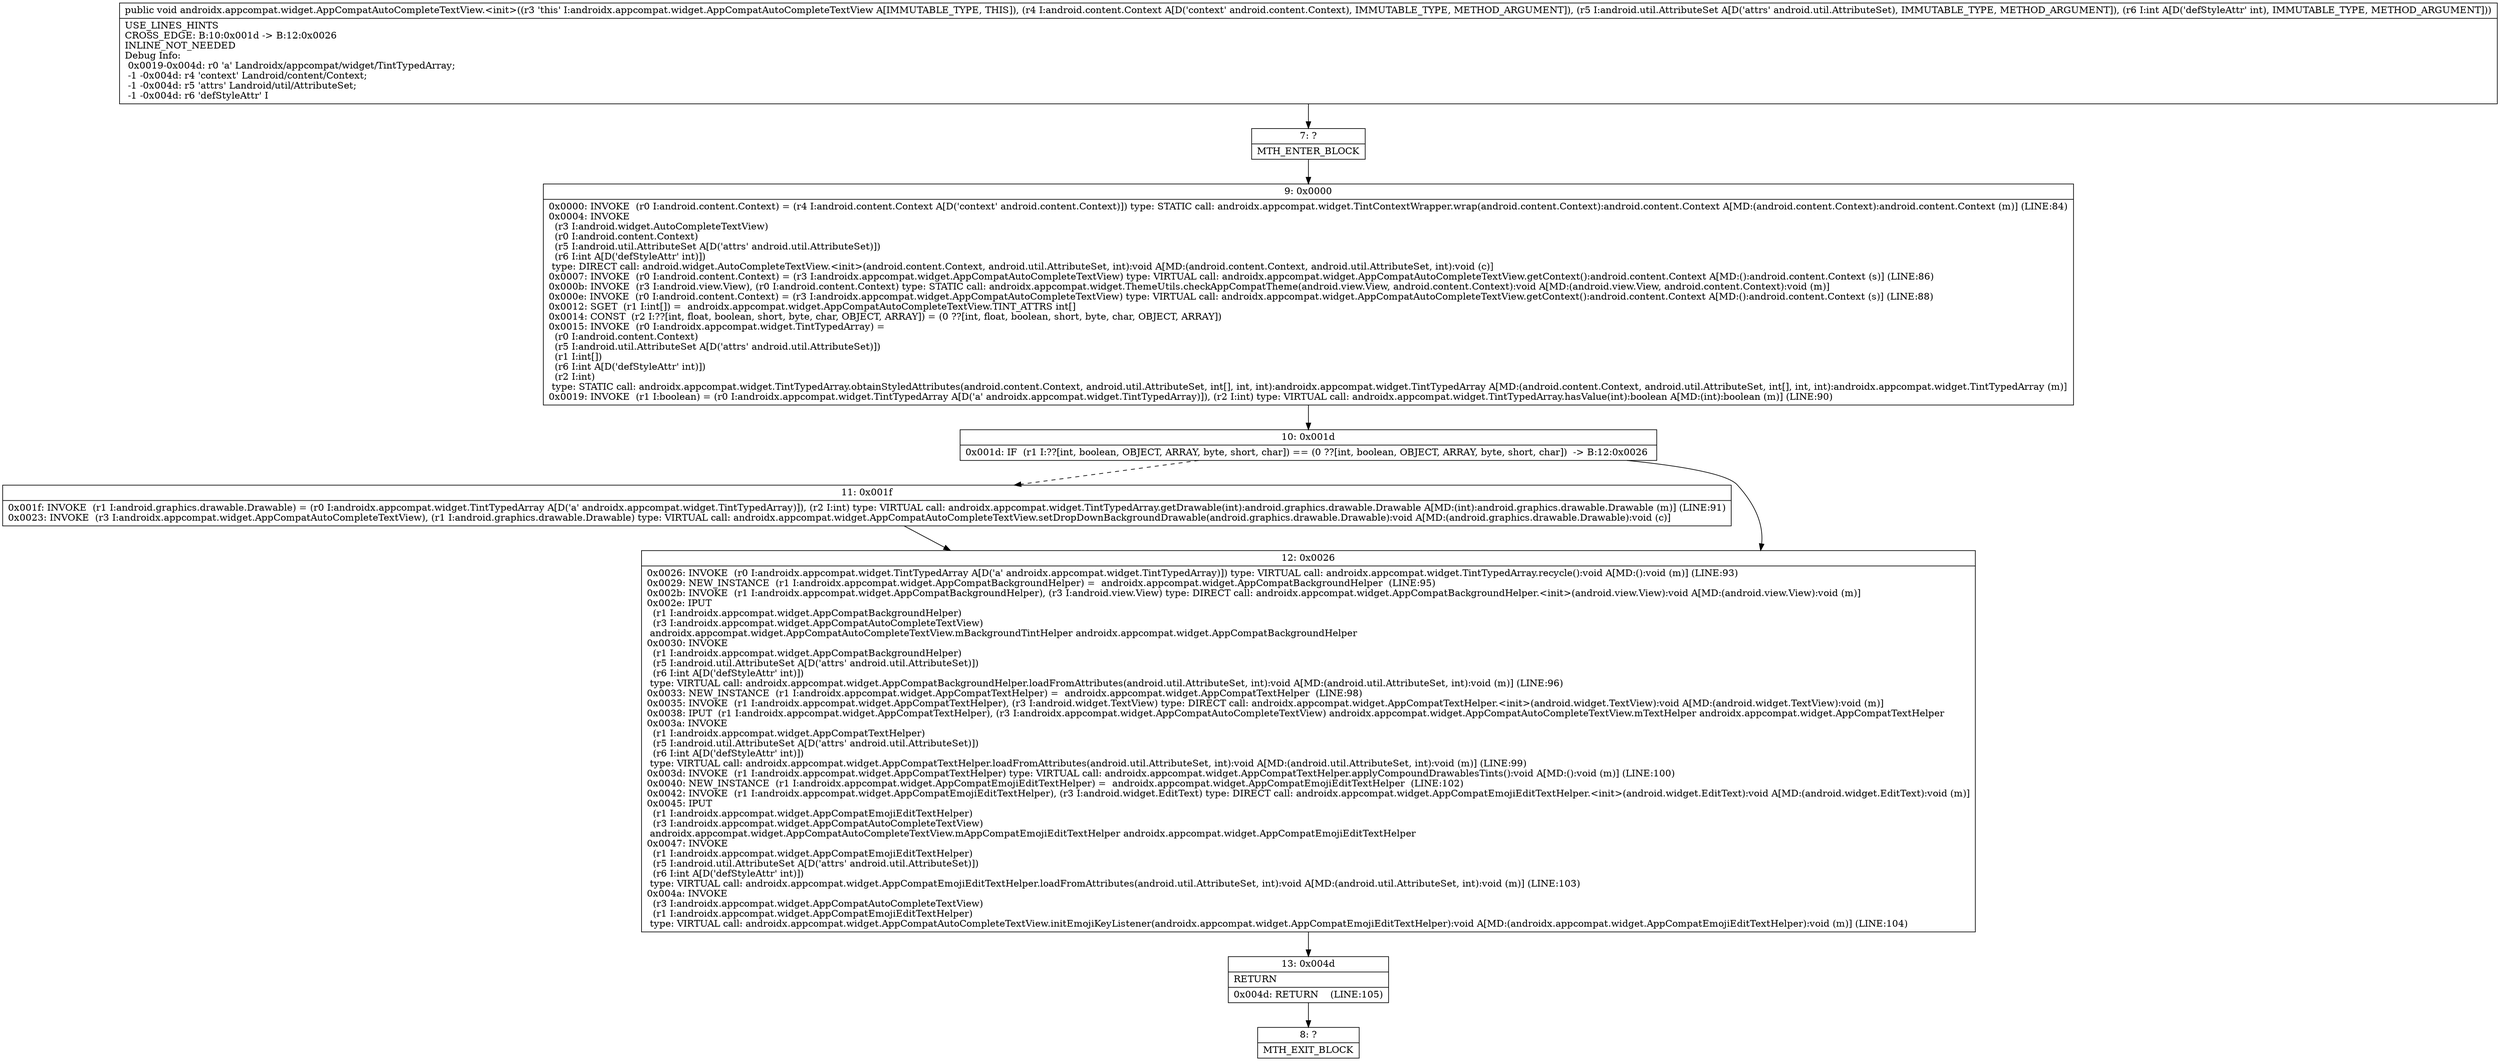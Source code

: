 digraph "CFG forandroidx.appcompat.widget.AppCompatAutoCompleteTextView.\<init\>(Landroid\/content\/Context;Landroid\/util\/AttributeSet;I)V" {
Node_7 [shape=record,label="{7\:\ ?|MTH_ENTER_BLOCK\l}"];
Node_9 [shape=record,label="{9\:\ 0x0000|0x0000: INVOKE  (r0 I:android.content.Context) = (r4 I:android.content.Context A[D('context' android.content.Context)]) type: STATIC call: androidx.appcompat.widget.TintContextWrapper.wrap(android.content.Context):android.content.Context A[MD:(android.content.Context):android.content.Context (m)] (LINE:84)\l0x0004: INVOKE  \l  (r3 I:android.widget.AutoCompleteTextView)\l  (r0 I:android.content.Context)\l  (r5 I:android.util.AttributeSet A[D('attrs' android.util.AttributeSet)])\l  (r6 I:int A[D('defStyleAttr' int)])\l type: DIRECT call: android.widget.AutoCompleteTextView.\<init\>(android.content.Context, android.util.AttributeSet, int):void A[MD:(android.content.Context, android.util.AttributeSet, int):void (c)]\l0x0007: INVOKE  (r0 I:android.content.Context) = (r3 I:androidx.appcompat.widget.AppCompatAutoCompleteTextView) type: VIRTUAL call: androidx.appcompat.widget.AppCompatAutoCompleteTextView.getContext():android.content.Context A[MD:():android.content.Context (s)] (LINE:86)\l0x000b: INVOKE  (r3 I:android.view.View), (r0 I:android.content.Context) type: STATIC call: androidx.appcompat.widget.ThemeUtils.checkAppCompatTheme(android.view.View, android.content.Context):void A[MD:(android.view.View, android.content.Context):void (m)]\l0x000e: INVOKE  (r0 I:android.content.Context) = (r3 I:androidx.appcompat.widget.AppCompatAutoCompleteTextView) type: VIRTUAL call: androidx.appcompat.widget.AppCompatAutoCompleteTextView.getContext():android.content.Context A[MD:():android.content.Context (s)] (LINE:88)\l0x0012: SGET  (r1 I:int[]) =  androidx.appcompat.widget.AppCompatAutoCompleteTextView.TINT_ATTRS int[] \l0x0014: CONST  (r2 I:??[int, float, boolean, short, byte, char, OBJECT, ARRAY]) = (0 ??[int, float, boolean, short, byte, char, OBJECT, ARRAY]) \l0x0015: INVOKE  (r0 I:androidx.appcompat.widget.TintTypedArray) = \l  (r0 I:android.content.Context)\l  (r5 I:android.util.AttributeSet A[D('attrs' android.util.AttributeSet)])\l  (r1 I:int[])\l  (r6 I:int A[D('defStyleAttr' int)])\l  (r2 I:int)\l type: STATIC call: androidx.appcompat.widget.TintTypedArray.obtainStyledAttributes(android.content.Context, android.util.AttributeSet, int[], int, int):androidx.appcompat.widget.TintTypedArray A[MD:(android.content.Context, android.util.AttributeSet, int[], int, int):androidx.appcompat.widget.TintTypedArray (m)]\l0x0019: INVOKE  (r1 I:boolean) = (r0 I:androidx.appcompat.widget.TintTypedArray A[D('a' androidx.appcompat.widget.TintTypedArray)]), (r2 I:int) type: VIRTUAL call: androidx.appcompat.widget.TintTypedArray.hasValue(int):boolean A[MD:(int):boolean (m)] (LINE:90)\l}"];
Node_10 [shape=record,label="{10\:\ 0x001d|0x001d: IF  (r1 I:??[int, boolean, OBJECT, ARRAY, byte, short, char]) == (0 ??[int, boolean, OBJECT, ARRAY, byte, short, char])  \-\> B:12:0x0026 \l}"];
Node_11 [shape=record,label="{11\:\ 0x001f|0x001f: INVOKE  (r1 I:android.graphics.drawable.Drawable) = (r0 I:androidx.appcompat.widget.TintTypedArray A[D('a' androidx.appcompat.widget.TintTypedArray)]), (r2 I:int) type: VIRTUAL call: androidx.appcompat.widget.TintTypedArray.getDrawable(int):android.graphics.drawable.Drawable A[MD:(int):android.graphics.drawable.Drawable (m)] (LINE:91)\l0x0023: INVOKE  (r3 I:androidx.appcompat.widget.AppCompatAutoCompleteTextView), (r1 I:android.graphics.drawable.Drawable) type: VIRTUAL call: androidx.appcompat.widget.AppCompatAutoCompleteTextView.setDropDownBackgroundDrawable(android.graphics.drawable.Drawable):void A[MD:(android.graphics.drawable.Drawable):void (c)]\l}"];
Node_12 [shape=record,label="{12\:\ 0x0026|0x0026: INVOKE  (r0 I:androidx.appcompat.widget.TintTypedArray A[D('a' androidx.appcompat.widget.TintTypedArray)]) type: VIRTUAL call: androidx.appcompat.widget.TintTypedArray.recycle():void A[MD:():void (m)] (LINE:93)\l0x0029: NEW_INSTANCE  (r1 I:androidx.appcompat.widget.AppCompatBackgroundHelper) =  androidx.appcompat.widget.AppCompatBackgroundHelper  (LINE:95)\l0x002b: INVOKE  (r1 I:androidx.appcompat.widget.AppCompatBackgroundHelper), (r3 I:android.view.View) type: DIRECT call: androidx.appcompat.widget.AppCompatBackgroundHelper.\<init\>(android.view.View):void A[MD:(android.view.View):void (m)]\l0x002e: IPUT  \l  (r1 I:androidx.appcompat.widget.AppCompatBackgroundHelper)\l  (r3 I:androidx.appcompat.widget.AppCompatAutoCompleteTextView)\l androidx.appcompat.widget.AppCompatAutoCompleteTextView.mBackgroundTintHelper androidx.appcompat.widget.AppCompatBackgroundHelper \l0x0030: INVOKE  \l  (r1 I:androidx.appcompat.widget.AppCompatBackgroundHelper)\l  (r5 I:android.util.AttributeSet A[D('attrs' android.util.AttributeSet)])\l  (r6 I:int A[D('defStyleAttr' int)])\l type: VIRTUAL call: androidx.appcompat.widget.AppCompatBackgroundHelper.loadFromAttributes(android.util.AttributeSet, int):void A[MD:(android.util.AttributeSet, int):void (m)] (LINE:96)\l0x0033: NEW_INSTANCE  (r1 I:androidx.appcompat.widget.AppCompatTextHelper) =  androidx.appcompat.widget.AppCompatTextHelper  (LINE:98)\l0x0035: INVOKE  (r1 I:androidx.appcompat.widget.AppCompatTextHelper), (r3 I:android.widget.TextView) type: DIRECT call: androidx.appcompat.widget.AppCompatTextHelper.\<init\>(android.widget.TextView):void A[MD:(android.widget.TextView):void (m)]\l0x0038: IPUT  (r1 I:androidx.appcompat.widget.AppCompatTextHelper), (r3 I:androidx.appcompat.widget.AppCompatAutoCompleteTextView) androidx.appcompat.widget.AppCompatAutoCompleteTextView.mTextHelper androidx.appcompat.widget.AppCompatTextHelper \l0x003a: INVOKE  \l  (r1 I:androidx.appcompat.widget.AppCompatTextHelper)\l  (r5 I:android.util.AttributeSet A[D('attrs' android.util.AttributeSet)])\l  (r6 I:int A[D('defStyleAttr' int)])\l type: VIRTUAL call: androidx.appcompat.widget.AppCompatTextHelper.loadFromAttributes(android.util.AttributeSet, int):void A[MD:(android.util.AttributeSet, int):void (m)] (LINE:99)\l0x003d: INVOKE  (r1 I:androidx.appcompat.widget.AppCompatTextHelper) type: VIRTUAL call: androidx.appcompat.widget.AppCompatTextHelper.applyCompoundDrawablesTints():void A[MD:():void (m)] (LINE:100)\l0x0040: NEW_INSTANCE  (r1 I:androidx.appcompat.widget.AppCompatEmojiEditTextHelper) =  androidx.appcompat.widget.AppCompatEmojiEditTextHelper  (LINE:102)\l0x0042: INVOKE  (r1 I:androidx.appcompat.widget.AppCompatEmojiEditTextHelper), (r3 I:android.widget.EditText) type: DIRECT call: androidx.appcompat.widget.AppCompatEmojiEditTextHelper.\<init\>(android.widget.EditText):void A[MD:(android.widget.EditText):void (m)]\l0x0045: IPUT  \l  (r1 I:androidx.appcompat.widget.AppCompatEmojiEditTextHelper)\l  (r3 I:androidx.appcompat.widget.AppCompatAutoCompleteTextView)\l androidx.appcompat.widget.AppCompatAutoCompleteTextView.mAppCompatEmojiEditTextHelper androidx.appcompat.widget.AppCompatEmojiEditTextHelper \l0x0047: INVOKE  \l  (r1 I:androidx.appcompat.widget.AppCompatEmojiEditTextHelper)\l  (r5 I:android.util.AttributeSet A[D('attrs' android.util.AttributeSet)])\l  (r6 I:int A[D('defStyleAttr' int)])\l type: VIRTUAL call: androidx.appcompat.widget.AppCompatEmojiEditTextHelper.loadFromAttributes(android.util.AttributeSet, int):void A[MD:(android.util.AttributeSet, int):void (m)] (LINE:103)\l0x004a: INVOKE  \l  (r3 I:androidx.appcompat.widget.AppCompatAutoCompleteTextView)\l  (r1 I:androidx.appcompat.widget.AppCompatEmojiEditTextHelper)\l type: VIRTUAL call: androidx.appcompat.widget.AppCompatAutoCompleteTextView.initEmojiKeyListener(androidx.appcompat.widget.AppCompatEmojiEditTextHelper):void A[MD:(androidx.appcompat.widget.AppCompatEmojiEditTextHelper):void (m)] (LINE:104)\l}"];
Node_13 [shape=record,label="{13\:\ 0x004d|RETURN\l|0x004d: RETURN    (LINE:105)\l}"];
Node_8 [shape=record,label="{8\:\ ?|MTH_EXIT_BLOCK\l}"];
MethodNode[shape=record,label="{public void androidx.appcompat.widget.AppCompatAutoCompleteTextView.\<init\>((r3 'this' I:androidx.appcompat.widget.AppCompatAutoCompleteTextView A[IMMUTABLE_TYPE, THIS]), (r4 I:android.content.Context A[D('context' android.content.Context), IMMUTABLE_TYPE, METHOD_ARGUMENT]), (r5 I:android.util.AttributeSet A[D('attrs' android.util.AttributeSet), IMMUTABLE_TYPE, METHOD_ARGUMENT]), (r6 I:int A[D('defStyleAttr' int), IMMUTABLE_TYPE, METHOD_ARGUMENT]))  | USE_LINES_HINTS\lCROSS_EDGE: B:10:0x001d \-\> B:12:0x0026\lINLINE_NOT_NEEDED\lDebug Info:\l  0x0019\-0x004d: r0 'a' Landroidx\/appcompat\/widget\/TintTypedArray;\l  \-1 \-0x004d: r4 'context' Landroid\/content\/Context;\l  \-1 \-0x004d: r5 'attrs' Landroid\/util\/AttributeSet;\l  \-1 \-0x004d: r6 'defStyleAttr' I\l}"];
MethodNode -> Node_7;Node_7 -> Node_9;
Node_9 -> Node_10;
Node_10 -> Node_11[style=dashed];
Node_10 -> Node_12;
Node_11 -> Node_12;
Node_12 -> Node_13;
Node_13 -> Node_8;
}

